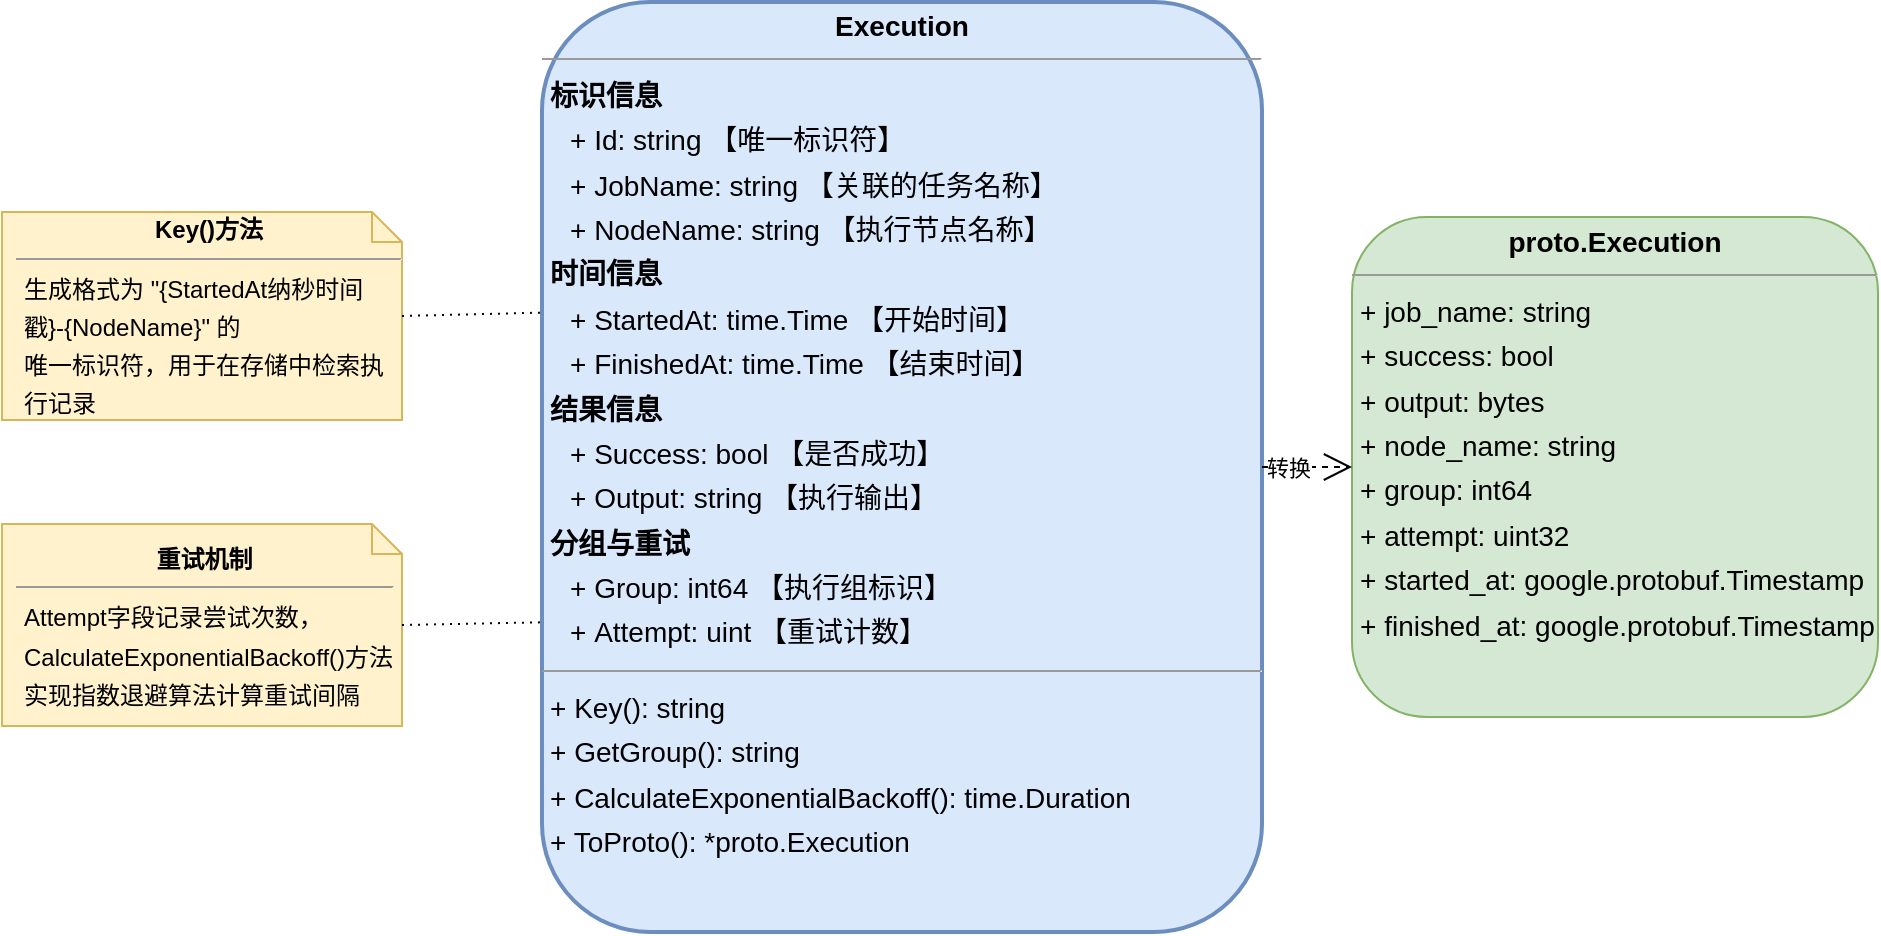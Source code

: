 <mxfile version="27.0.3">
  <diagram name="Execution数据结构" id="JNBOJbX7-IPzlRhxeIQb">
    <mxGraphModel dx="1631" dy="1180" grid="0" gridSize="10" guides="1" tooltips="1" connect="1" arrows="1" fold="1" page="0" pageScale="1" pageWidth="850" pageHeight="1100" math="0" shadow="0">
      <root>
        <mxCell id="0" />
        <mxCell id="1" parent="0" />
        <mxCell id="9oxhp9jp_5ilO0bYH4hu-2" value="&lt;p style=&quot;margin:0px;margin-top:4px;text-align:center;&quot;&gt;&lt;b&gt;Execution&lt;/b&gt;&lt;/p&gt;&lt;hr size=&quot;1&quot;&gt;&lt;p style=&quot;margin:0 0 0 4px;line-height:1.6;&quot;&gt;&lt;b&gt;标识信息&lt;/b&gt;&lt;/p&gt;&lt;p style=&quot;margin:0 0 0 14px;line-height:1.6;&quot;&gt;+ Id: string 【唯一标识符】&lt;br&gt;+ JobName: string 【关联的任务名称】&lt;br&gt;+ NodeName: string 【执行节点名称】&lt;/p&gt;&lt;p style=&quot;margin:0 0 0 4px;line-height:1.6;&quot;&gt;&lt;b&gt;时间信息&lt;/b&gt;&lt;/p&gt;&lt;p style=&quot;margin:0 0 0 14px;line-height:1.6;&quot;&gt;+ StartedAt: time.Time 【开始时间】&lt;br&gt;+ FinishedAt: time.Time 【结束时间】&lt;/p&gt;&lt;p style=&quot;margin:0 0 0 4px;line-height:1.6;&quot;&gt;&lt;b&gt;结果信息&lt;/b&gt;&lt;/p&gt;&lt;p style=&quot;margin:0 0 0 14px;line-height:1.6;&quot;&gt;+ Success: bool 【是否成功】&lt;br&gt;+ Output: string 【执行输出】&lt;/p&gt;&lt;p style=&quot;margin:0 0 0 4px;line-height:1.6;&quot;&gt;&lt;b&gt;分组与重试&lt;/b&gt;&lt;/p&gt;&lt;p style=&quot;margin:0 0 0 14px;line-height:1.6;&quot;&gt;+ Group: int64 【执行组标识】&lt;br&gt;+ Attempt: uint 【重试计数】&lt;/p&gt;&lt;hr size=&quot;1&quot;&gt;&lt;p style=&quot;margin:0 0 0 4px;line-height:1.6;&quot;&gt;+ Key(): string&lt;br&gt;+ GetGroup(): string&lt;br&gt;+ CalculateExponentialBackoff(): time.Duration&lt;br&gt;+ ToProto(): *proto.Execution&lt;/p&gt;" style="verticalAlign=top;align=left;overflow=fill;fontSize=14;fontFamily=Helvetica;html=1;rounded=1;shadow=0;comic=0;labelBackgroundColor=none;strokeWidth=2;fillColor=#dae8fc;strokeColor=#6c8ebf;" parent="1" vertex="1">
          <mxGeometry x="200" y="-35" width="360" height="465" as="geometry" />
        </mxCell>
        <mxCell id="9oxhp9jp_5ilO0bYH4hu-4" value="&lt;p style=&quot;margin:0px;margin-top:4px;text-align:center;&quot;&gt;&lt;b&gt;proto.Execution&lt;/b&gt;&lt;/p&gt;&lt;hr size=&quot;1&quot;&gt;&lt;p style=&quot;margin:0 0 0 4px;line-height:1.6;&quot;&gt;+ job_name: string&lt;br&gt;+ success: bool&lt;br&gt;+ output: bytes&lt;br&gt;+ node_name: string&lt;br&gt;+ group: int64&lt;br&gt;+ attempt: uint32&lt;br&gt;+ started_at: google.protobuf.Timestamp&lt;br&gt;+ finished_at: google.protobuf.Timestamp&lt;/p&gt;" style="verticalAlign=top;align=left;overflow=fill;fontSize=14;fontFamily=Helvetica;html=1;rounded=1;shadow=0;comic=0;labelBackgroundColor=none;strokeWidth=1;fillColor=#d5e8d4;strokeColor=#82b366;" parent="1" vertex="1">
          <mxGeometry x="605" y="72.5" width="263" height="250" as="geometry" />
        </mxCell>
        <mxCell id="9oxhp9jp_5ilO0bYH4hu-5" value="转换" style="endArrow=open;endFill=0;endSize=12;html=1;rounded=0;exitX=1;exitY=0.5;exitDx=0;exitDy=0;entryX=0;entryY=0.5;entryDx=0;entryDy=0;dashed=1;strokeWidth=1;" parent="1" source="9oxhp9jp_5ilO0bYH4hu-2" target="9oxhp9jp_5ilO0bYH4hu-4" edge="1">
          <mxGeometry x="-0.414" width="160" relative="1" as="geometry">
            <mxPoint x="380" y="350" as="sourcePoint" />
            <mxPoint x="540" y="350" as="targetPoint" />
            <mxPoint as="offset" />
          </mxGeometry>
        </mxCell>
        <mxCell id="9oxhp9jp_5ilO0bYH4hu-13" value="&lt;p style=&quot;margin:0px;margin-top:4px;text-align:center;&quot;&gt;&lt;b&gt;Key()方法&lt;/b&gt;&lt;/p&gt;&lt;hr size=&quot;1&quot;&gt;&lt;p style=&quot;margin:0 0 0 4px;line-height:1.6;&quot;&gt;生成格式为 &quot;{StartedAt纳秒时间戳}-{NodeName}&quot; 的&lt;br&gt;唯一标识符，用于在存储中检索执行记录&lt;/p&gt;" style="shape=note;size=15;align=left;spacingLeft=5;html=1;whiteSpace=wrap;fillColor=#fff2cc;strokeColor=#d6b656;" parent="1" vertex="1">
          <mxGeometry x="-70" y="70" width="200" height="104" as="geometry" />
        </mxCell>
        <mxCell id="9oxhp9jp_5ilO0bYH4hu-14" value="" style="endArrow=none;dashed=1;html=1;dashPattern=1 3;strokeWidth=1;rounded=0;exitX=1;exitY=0.5;exitDx=0;exitDy=0;exitPerimeter=0;entryX=0;entryY=0.334;entryDx=0;entryDy=0;entryPerimeter=0;" parent="1" source="9oxhp9jp_5ilO0bYH4hu-13" target="9oxhp9jp_5ilO0bYH4hu-2" edge="1">
          <mxGeometry width="50" height="50" relative="1" as="geometry">
            <mxPoint x="380" y="350" as="sourcePoint" />
            <mxPoint x="430" y="300" as="targetPoint" />
          </mxGeometry>
        </mxCell>
        <mxCell id="9oxhp9jp_5ilO0bYH4hu-15" value="&lt;p style=&quot;margin:0px;margin-top:4px;text-align:center;&quot;&gt;&lt;b&gt;重试机制&lt;/b&gt;&lt;/p&gt;&lt;hr size=&quot;1&quot;&gt;&lt;p style=&quot;margin:0 0 0 4px;line-height:1.6;&quot;&gt;Attempt字段记录尝试次数，&lt;br&gt;CalculateExponentialBackoff()方法&lt;br&gt;实现指数退避算法计算重试间隔&lt;/p&gt;" style="shape=note;size=15;align=left;spacingLeft=5;html=1;whiteSpace=wrap;fillColor=#fff2cc;strokeColor=#d6b656;" parent="1" vertex="1">
          <mxGeometry x="-70" y="226" width="200" height="101" as="geometry" />
        </mxCell>
        <mxCell id="9oxhp9jp_5ilO0bYH4hu-16" value="" style="endArrow=none;dashed=1;html=1;dashPattern=1 3;strokeWidth=1;rounded=0;exitX=1;exitY=0.5;exitDx=0;exitDy=0;exitPerimeter=0;entryX=0;entryY=0.667;entryDx=0;entryDy=0;entryPerimeter=0;" parent="1" source="9oxhp9jp_5ilO0bYH4hu-15" target="9oxhp9jp_5ilO0bYH4hu-2" edge="1">
          <mxGeometry width="50" height="50" relative="1" as="geometry">
            <mxPoint x="380" y="350" as="sourcePoint" />
            <mxPoint x="430" y="300" as="targetPoint" />
          </mxGeometry>
        </mxCell>
      </root>
    </mxGraphModel>
  </diagram>
</mxfile>
